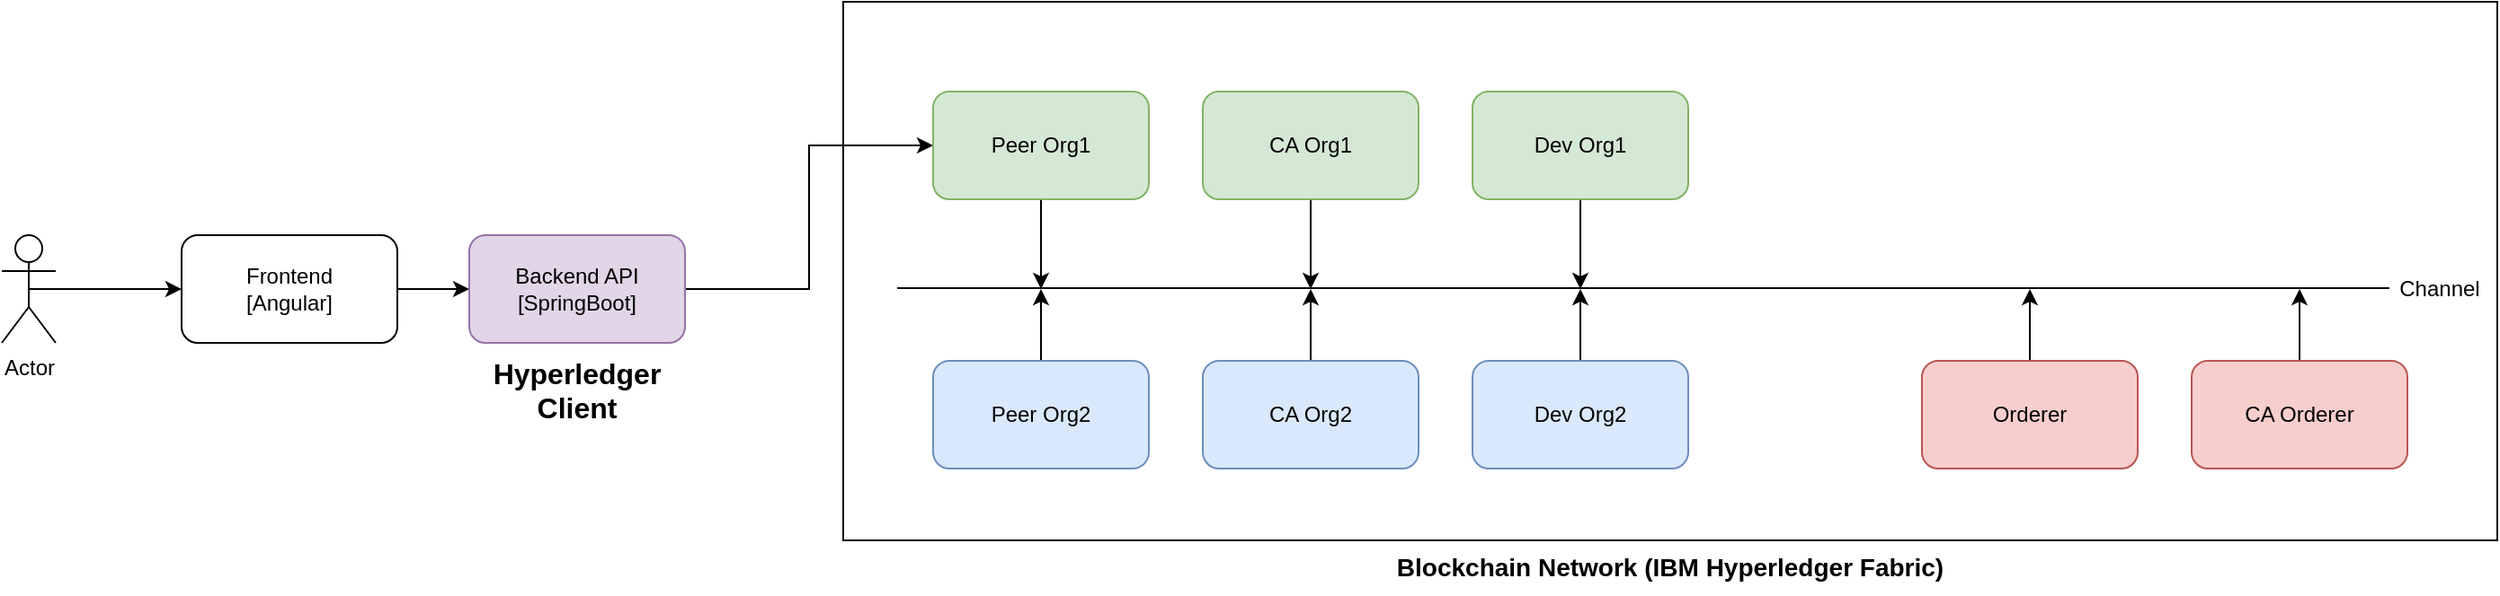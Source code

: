 <mxfile version="24.8.3">
  <diagram name="Página-1" id="H7-CP170TlRM3f6T8fQA">
    <mxGraphModel dx="940" dy="577" grid="1" gridSize="10" guides="1" tooltips="1" connect="1" arrows="1" fold="1" page="1" pageScale="1" pageWidth="827" pageHeight="1169" math="0" shadow="0">
      <root>
        <mxCell id="0" />
        <mxCell id="1" parent="0" />
        <mxCell id="YBTZp6XA4D2Odi7nZEeH-3" value="" style="rounded=0;whiteSpace=wrap;html=1;" vertex="1" parent="1">
          <mxGeometry x="517" y="90" width="920" height="300" as="geometry" />
        </mxCell>
        <mxCell id="YBTZp6XA4D2Odi7nZEeH-27" style="edgeStyle=orthogonalEdgeStyle;rounded=0;orthogonalLoop=1;jettySize=auto;html=1;entryX=0;entryY=0.5;entryDx=0;entryDy=0;" edge="1" parent="1" source="YBTZp6XA4D2Odi7nZEeH-1" target="YBTZp6XA4D2Odi7nZEeH-2">
          <mxGeometry relative="1" as="geometry" />
        </mxCell>
        <mxCell id="YBTZp6XA4D2Odi7nZEeH-1" value="Frontend&lt;div&gt;[Angular]&lt;/div&gt;" style="rounded=1;whiteSpace=wrap;html=1;" vertex="1" parent="1">
          <mxGeometry x="149" y="220" width="120" height="60" as="geometry" />
        </mxCell>
        <mxCell id="YBTZp6XA4D2Odi7nZEeH-26" style="edgeStyle=orthogonalEdgeStyle;rounded=0;orthogonalLoop=1;jettySize=auto;html=1;entryX=0;entryY=0.5;entryDx=0;entryDy=0;" edge="1" parent="1" source="YBTZp6XA4D2Odi7nZEeH-2" target="YBTZp6XA4D2Odi7nZEeH-6">
          <mxGeometry relative="1" as="geometry" />
        </mxCell>
        <mxCell id="YBTZp6XA4D2Odi7nZEeH-2" value="Backend API&lt;div&gt;[SpringBoot]&lt;/div&gt;" style="rounded=1;whiteSpace=wrap;html=1;fillColor=#e1d5e7;strokeColor=#9673a6;" vertex="1" parent="1">
          <mxGeometry x="309" y="220" width="120" height="60" as="geometry" />
        </mxCell>
        <mxCell id="YBTZp6XA4D2Odi7nZEeH-23" style="edgeStyle=orthogonalEdgeStyle;rounded=0;orthogonalLoop=1;jettySize=auto;html=1;" edge="1" parent="1" source="YBTZp6XA4D2Odi7nZEeH-6">
          <mxGeometry relative="1" as="geometry">
            <mxPoint x="627" y="250" as="targetPoint" />
          </mxGeometry>
        </mxCell>
        <mxCell id="YBTZp6XA4D2Odi7nZEeH-6" value="Peer Org1" style="rounded=1;whiteSpace=wrap;html=1;fillColor=#d5e8d4;strokeColor=#82b366;" vertex="1" parent="1">
          <mxGeometry x="567" y="140" width="120" height="60" as="geometry" />
        </mxCell>
        <mxCell id="YBTZp6XA4D2Odi7nZEeH-22" style="edgeStyle=orthogonalEdgeStyle;rounded=0;orthogonalLoop=1;jettySize=auto;html=1;" edge="1" parent="1" source="YBTZp6XA4D2Odi7nZEeH-7">
          <mxGeometry relative="1" as="geometry">
            <mxPoint x="777" y="250" as="targetPoint" />
          </mxGeometry>
        </mxCell>
        <mxCell id="YBTZp6XA4D2Odi7nZEeH-7" value="CA Org1" style="rounded=1;whiteSpace=wrap;html=1;fillColor=#d5e8d4;strokeColor=#82b366;" vertex="1" parent="1">
          <mxGeometry x="717" y="140" width="120" height="60" as="geometry" />
        </mxCell>
        <mxCell id="YBTZp6XA4D2Odi7nZEeH-15" style="edgeStyle=orthogonalEdgeStyle;rounded=0;orthogonalLoop=1;jettySize=auto;html=1;" edge="1" parent="1" source="YBTZp6XA4D2Odi7nZEeH-8">
          <mxGeometry relative="1" as="geometry">
            <mxPoint x="627" y="250" as="targetPoint" />
          </mxGeometry>
        </mxCell>
        <mxCell id="YBTZp6XA4D2Odi7nZEeH-8" value="Peer Org2" style="rounded=1;whiteSpace=wrap;html=1;fillColor=#dae8fc;strokeColor=#6c8ebf;" vertex="1" parent="1">
          <mxGeometry x="567" y="290" width="120" height="60" as="geometry" />
        </mxCell>
        <mxCell id="YBTZp6XA4D2Odi7nZEeH-16" style="edgeStyle=orthogonalEdgeStyle;rounded=0;orthogonalLoop=1;jettySize=auto;html=1;" edge="1" parent="1" source="YBTZp6XA4D2Odi7nZEeH-9">
          <mxGeometry relative="1" as="geometry">
            <mxPoint x="777" y="250" as="targetPoint" />
          </mxGeometry>
        </mxCell>
        <mxCell id="YBTZp6XA4D2Odi7nZEeH-9" value="CA Org2" style="rounded=1;whiteSpace=wrap;html=1;fillColor=#dae8fc;strokeColor=#6c8ebf;" vertex="1" parent="1">
          <mxGeometry x="717" y="290" width="120" height="60" as="geometry" />
        </mxCell>
        <mxCell id="YBTZp6XA4D2Odi7nZEeH-21" style="edgeStyle=orthogonalEdgeStyle;rounded=0;orthogonalLoop=1;jettySize=auto;html=1;" edge="1" parent="1" source="YBTZp6XA4D2Odi7nZEeH-10">
          <mxGeometry relative="1" as="geometry">
            <mxPoint x="927" y="250" as="targetPoint" />
          </mxGeometry>
        </mxCell>
        <mxCell id="YBTZp6XA4D2Odi7nZEeH-10" value="Dev Org1" style="rounded=1;whiteSpace=wrap;html=1;fillColor=#d5e8d4;strokeColor=#82b366;" vertex="1" parent="1">
          <mxGeometry x="867" y="140" width="120" height="60" as="geometry" />
        </mxCell>
        <mxCell id="YBTZp6XA4D2Odi7nZEeH-18" style="edgeStyle=orthogonalEdgeStyle;rounded=0;orthogonalLoop=1;jettySize=auto;html=1;" edge="1" parent="1" source="YBTZp6XA4D2Odi7nZEeH-11">
          <mxGeometry relative="1" as="geometry">
            <mxPoint x="927" y="250" as="targetPoint" />
          </mxGeometry>
        </mxCell>
        <mxCell id="YBTZp6XA4D2Odi7nZEeH-11" value="Dev Org2" style="rounded=1;whiteSpace=wrap;html=1;fillColor=#dae8fc;strokeColor=#6c8ebf;" vertex="1" parent="1">
          <mxGeometry x="867" y="290" width="120" height="60" as="geometry" />
        </mxCell>
        <mxCell id="YBTZp6XA4D2Odi7nZEeH-19" style="edgeStyle=orthogonalEdgeStyle;rounded=0;orthogonalLoop=1;jettySize=auto;html=1;" edge="1" parent="1" source="YBTZp6XA4D2Odi7nZEeH-12">
          <mxGeometry relative="1" as="geometry">
            <mxPoint x="1177" y="250" as="targetPoint" />
          </mxGeometry>
        </mxCell>
        <mxCell id="YBTZp6XA4D2Odi7nZEeH-12" value="Orderer" style="rounded=1;whiteSpace=wrap;html=1;fillColor=#f8cecc;strokeColor=#b85450;" vertex="1" parent="1">
          <mxGeometry x="1117" y="290" width="120" height="60" as="geometry" />
        </mxCell>
        <mxCell id="YBTZp6XA4D2Odi7nZEeH-20" style="edgeStyle=orthogonalEdgeStyle;rounded=0;orthogonalLoop=1;jettySize=auto;html=1;" edge="1" parent="1" source="YBTZp6XA4D2Odi7nZEeH-13">
          <mxGeometry relative="1" as="geometry">
            <mxPoint x="1327" y="250" as="targetPoint" />
          </mxGeometry>
        </mxCell>
        <mxCell id="YBTZp6XA4D2Odi7nZEeH-13" value="CA Orderer" style="rounded=1;whiteSpace=wrap;html=1;fillColor=#f8cecc;strokeColor=#b85450;" vertex="1" parent="1">
          <mxGeometry x="1267" y="290" width="120" height="60" as="geometry" />
        </mxCell>
        <mxCell id="YBTZp6XA4D2Odi7nZEeH-14" value="" style="endArrow=none;html=1;rounded=0;" edge="1" parent="1">
          <mxGeometry width="50" height="50" relative="1" as="geometry">
            <mxPoint x="547" y="249.5" as="sourcePoint" />
            <mxPoint x="1377" y="249.5" as="targetPoint" />
            <Array as="points">
              <mxPoint x="907" y="249.5" />
            </Array>
          </mxGeometry>
        </mxCell>
        <mxCell id="YBTZp6XA4D2Odi7nZEeH-28" value="Channel" style="text;html=1;align=center;verticalAlign=middle;whiteSpace=wrap;rounded=0;" vertex="1" parent="1">
          <mxGeometry x="1375" y="235" width="60" height="30" as="geometry" />
        </mxCell>
        <mxCell id="YBTZp6XA4D2Odi7nZEeH-29" value="&lt;b&gt;&lt;font style=&quot;font-size: 14px;&quot;&gt;Blockchain Network (IBM Hyperledger Fabric)&lt;/font&gt;&lt;/b&gt;" style="text;html=1;align=center;verticalAlign=middle;whiteSpace=wrap;rounded=0;" vertex="1" parent="1">
          <mxGeometry x="517" y="390" width="920" height="30" as="geometry" />
        </mxCell>
        <mxCell id="YBTZp6XA4D2Odi7nZEeH-30" value="&lt;div&gt;&lt;b&gt;&lt;font style=&quot;font-size: 14px;&quot;&gt;&lt;br&gt;&lt;/font&gt;&lt;/b&gt;&lt;/div&gt;&lt;b&gt;&lt;font size=&quot;3&quot;&gt;Hyperledger Client&lt;/font&gt;&lt;/b&gt;&lt;div&gt;&lt;br&gt;&lt;/div&gt;" style="text;html=1;align=center;verticalAlign=middle;whiteSpace=wrap;rounded=0;" vertex="1" parent="1">
          <mxGeometry x="309" y="290" width="120" height="30" as="geometry" />
        </mxCell>
        <mxCell id="YBTZp6XA4D2Odi7nZEeH-32" style="edgeStyle=orthogonalEdgeStyle;rounded=0;orthogonalLoop=1;jettySize=auto;html=1;exitX=0.5;exitY=0.5;exitDx=0;exitDy=0;exitPerimeter=0;entryX=0;entryY=0.5;entryDx=0;entryDy=0;" edge="1" parent="1" source="YBTZp6XA4D2Odi7nZEeH-31" target="YBTZp6XA4D2Odi7nZEeH-1">
          <mxGeometry relative="1" as="geometry">
            <mxPoint x="50" y="280" as="targetPoint" />
          </mxGeometry>
        </mxCell>
        <mxCell id="YBTZp6XA4D2Odi7nZEeH-31" value="Actor" style="shape=umlActor;verticalLabelPosition=bottom;verticalAlign=top;html=1;outlineConnect=0;" vertex="1" parent="1">
          <mxGeometry x="49" y="220" width="30" height="60" as="geometry" />
        </mxCell>
      </root>
    </mxGraphModel>
  </diagram>
</mxfile>
